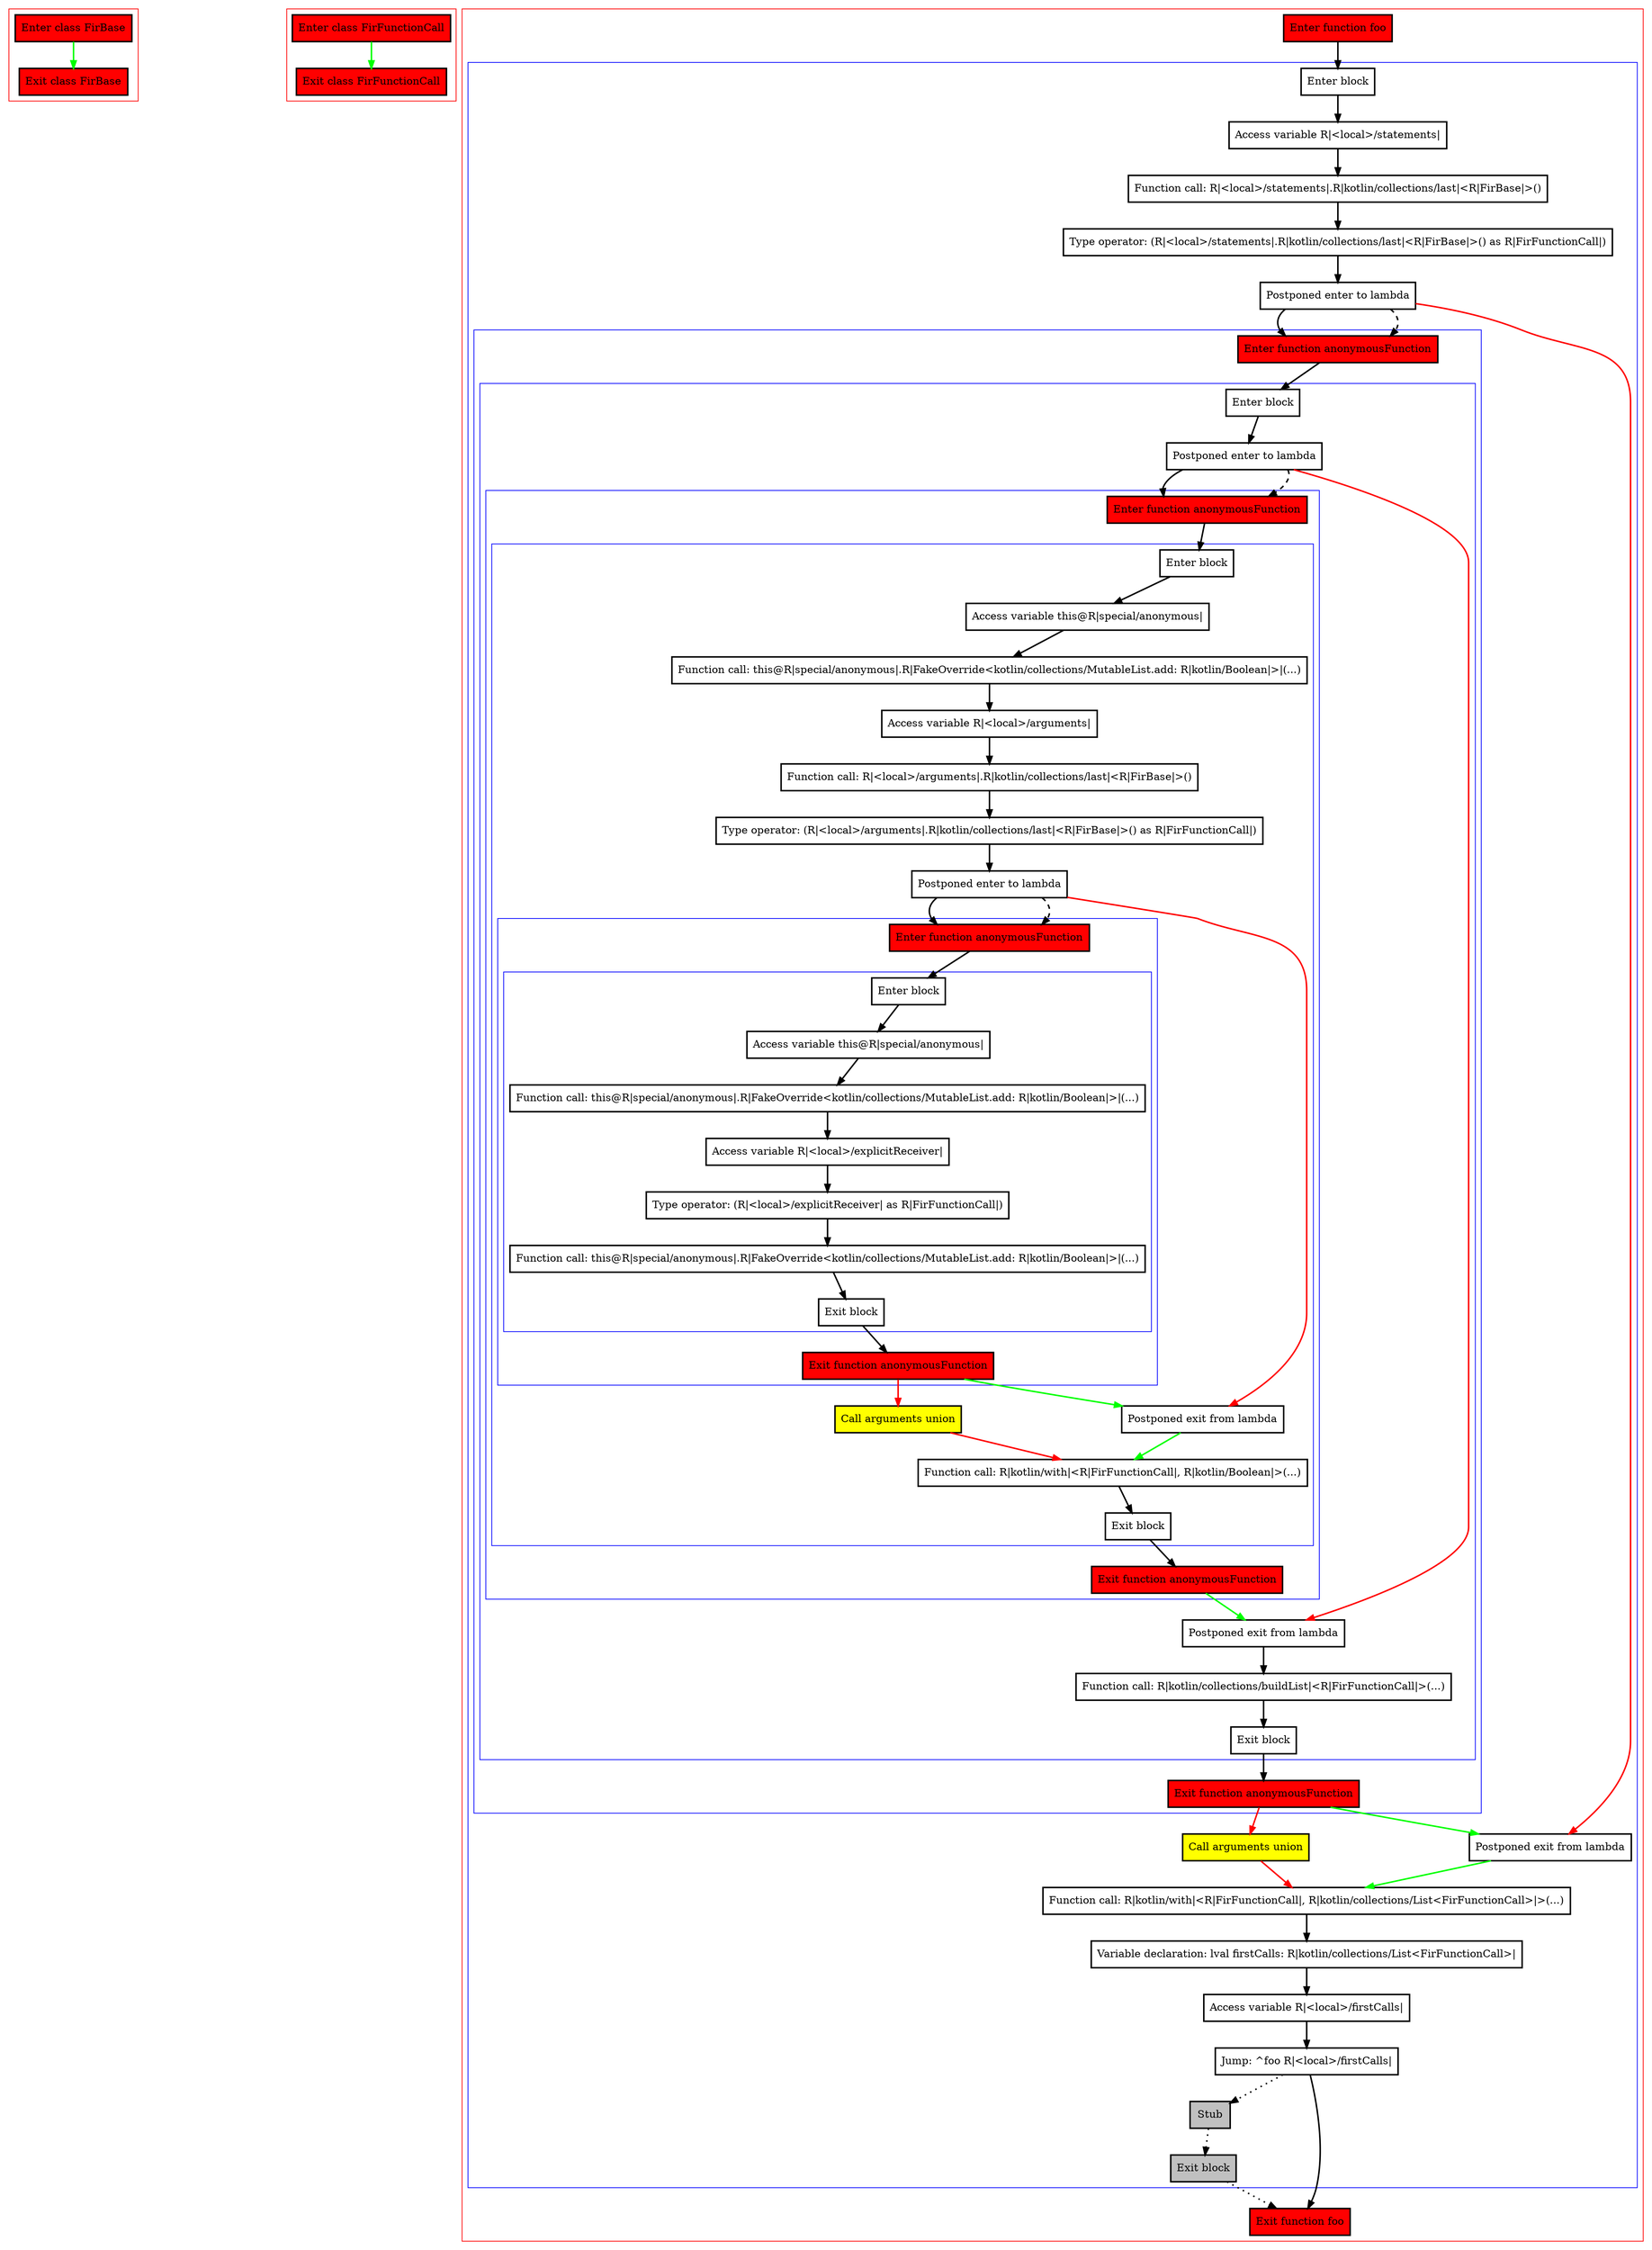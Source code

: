 digraph complexPostponedCfg_kt {
    graph [nodesep=3]
    node [shape=box penwidth=2]
    edge [penwidth=2]

    subgraph cluster_0 {
        color=red
        0 [label="Enter class FirBase" style="filled" fillcolor=red];
        1 [label="Exit class FirBase" style="filled" fillcolor=red];
    }
    0 -> {1} [color=green];

    subgraph cluster_1 {
        color=red
        2 [label="Enter class FirFunctionCall" style="filled" fillcolor=red];
        3 [label="Exit class FirFunctionCall" style="filled" fillcolor=red];
    }
    2 -> {3} [color=green];

    subgraph cluster_2 {
        color=red
        4 [label="Enter function foo" style="filled" fillcolor=red];
        subgraph cluster_3 {
            color=blue
            5 [label="Enter block"];
            6 [label="Access variable R|<local>/statements|"];
            7 [label="Function call: R|<local>/statements|.R|kotlin/collections/last|<R|FirBase|>()"];
            8 [label="Type operator: (R|<local>/statements|.R|kotlin/collections/last|<R|FirBase|>() as R|FirFunctionCall|)"];
            9 [label="Postponed enter to lambda"];
            subgraph cluster_4 {
                color=blue
                19 [label="Enter function anonymousFunction" style="filled" fillcolor=red];
                subgraph cluster_5 {
                    color=blue
                    20 [label="Enter block"];
                    21 [label="Postponed enter to lambda"];
                    subgraph cluster_6 {
                        color=blue
                        26 [label="Enter function anonymousFunction" style="filled" fillcolor=red];
                        subgraph cluster_7 {
                            color=blue
                            27 [label="Enter block"];
                            28 [label="Access variable this@R|special/anonymous|"];
                            29 [label="Function call: this@R|special/anonymous|.R|FakeOverride<kotlin/collections/MutableList.add: R|kotlin/Boolean|>|(...)"];
                            30 [label="Access variable R|<local>/arguments|"];
                            31 [label="Function call: R|<local>/arguments|.R|kotlin/collections/last|<R|FirBase|>()"];
                            32 [label="Type operator: (R|<local>/arguments|.R|kotlin/collections/last|<R|FirBase|>() as R|FirFunctionCall|)"];
                            33 [label="Postponed enter to lambda"];
                            subgraph cluster_8 {
                                color=blue
                                39 [label="Enter function anonymousFunction" style="filled" fillcolor=red];
                                subgraph cluster_9 {
                                    color=blue
                                    40 [label="Enter block"];
                                    41 [label="Access variable this@R|special/anonymous|"];
                                    42 [label="Function call: this@R|special/anonymous|.R|FakeOverride<kotlin/collections/MutableList.add: R|kotlin/Boolean|>|(...)"];
                                    43 [label="Access variable R|<local>/explicitReceiver|"];
                                    44 [label="Type operator: (R|<local>/explicitReceiver| as R|FirFunctionCall|)"];
                                    45 [label="Function call: this@R|special/anonymous|.R|FakeOverride<kotlin/collections/MutableList.add: R|kotlin/Boolean|>|(...)"];
                                    46 [label="Exit block"];
                                }
                                47 [label="Exit function anonymousFunction" style="filled" fillcolor=red];
                            }
                            34 [label="Call arguments union" style="filled" fillcolor=yellow];
                            35 [label="Postponed exit from lambda"];
                            36 [label="Function call: R|kotlin/with|<R|FirFunctionCall|, R|kotlin/Boolean|>(...)"];
                            37 [label="Exit block"];
                        }
                        38 [label="Exit function anonymousFunction" style="filled" fillcolor=red];
                    }
                    22 [label="Postponed exit from lambda"];
                    23 [label="Function call: R|kotlin/collections/buildList|<R|FirFunctionCall|>(...)"];
                    24 [label="Exit block"];
                }
                25 [label="Exit function anonymousFunction" style="filled" fillcolor=red];
            }
            10 [label="Call arguments union" style="filled" fillcolor=yellow];
            11 [label="Postponed exit from lambda"];
            12 [label="Function call: R|kotlin/with|<R|FirFunctionCall|, R|kotlin/collections/List<FirFunctionCall>|>(...)"];
            13 [label="Variable declaration: lval firstCalls: R|kotlin/collections/List<FirFunctionCall>|"];
            14 [label="Access variable R|<local>/firstCalls|"];
            15 [label="Jump: ^foo R|<local>/firstCalls|"];
            16 [label="Stub" style="filled" fillcolor=gray];
            17 [label="Exit block" style="filled" fillcolor=gray];
        }
        18 [label="Exit function foo" style="filled" fillcolor=red];
    }
    4 -> {5};
    5 -> {6};
    6 -> {7};
    7 -> {8};
    8 -> {9};
    9 -> {19};
    9 -> {11} [color=red];
    9 -> {19} [style=dashed];
    10 -> {12} [color=red];
    11 -> {12} [color=green];
    12 -> {13};
    13 -> {14};
    14 -> {15};
    15 -> {18};
    15 -> {16} [style=dotted];
    16 -> {17} [style=dotted];
    17 -> {18} [style=dotted];
    19 -> {20};
    20 -> {21};
    21 -> {26};
    21 -> {22} [color=red];
    21 -> {26} [style=dashed];
    22 -> {23};
    23 -> {24};
    24 -> {25};
    25 -> {10} [color=red];
    25 -> {11} [color=green];
    26 -> {27};
    27 -> {28};
    28 -> {29};
    29 -> {30};
    30 -> {31};
    31 -> {32};
    32 -> {33};
    33 -> {39};
    33 -> {35} [color=red];
    33 -> {39} [style=dashed];
    34 -> {36} [color=red];
    35 -> {36} [color=green];
    36 -> {37};
    37 -> {38};
    38 -> {22} [color=green];
    39 -> {40};
    40 -> {41};
    41 -> {42};
    42 -> {43};
    43 -> {44};
    44 -> {45};
    45 -> {46};
    46 -> {47};
    47 -> {34} [color=red];
    47 -> {35} [color=green];

}
